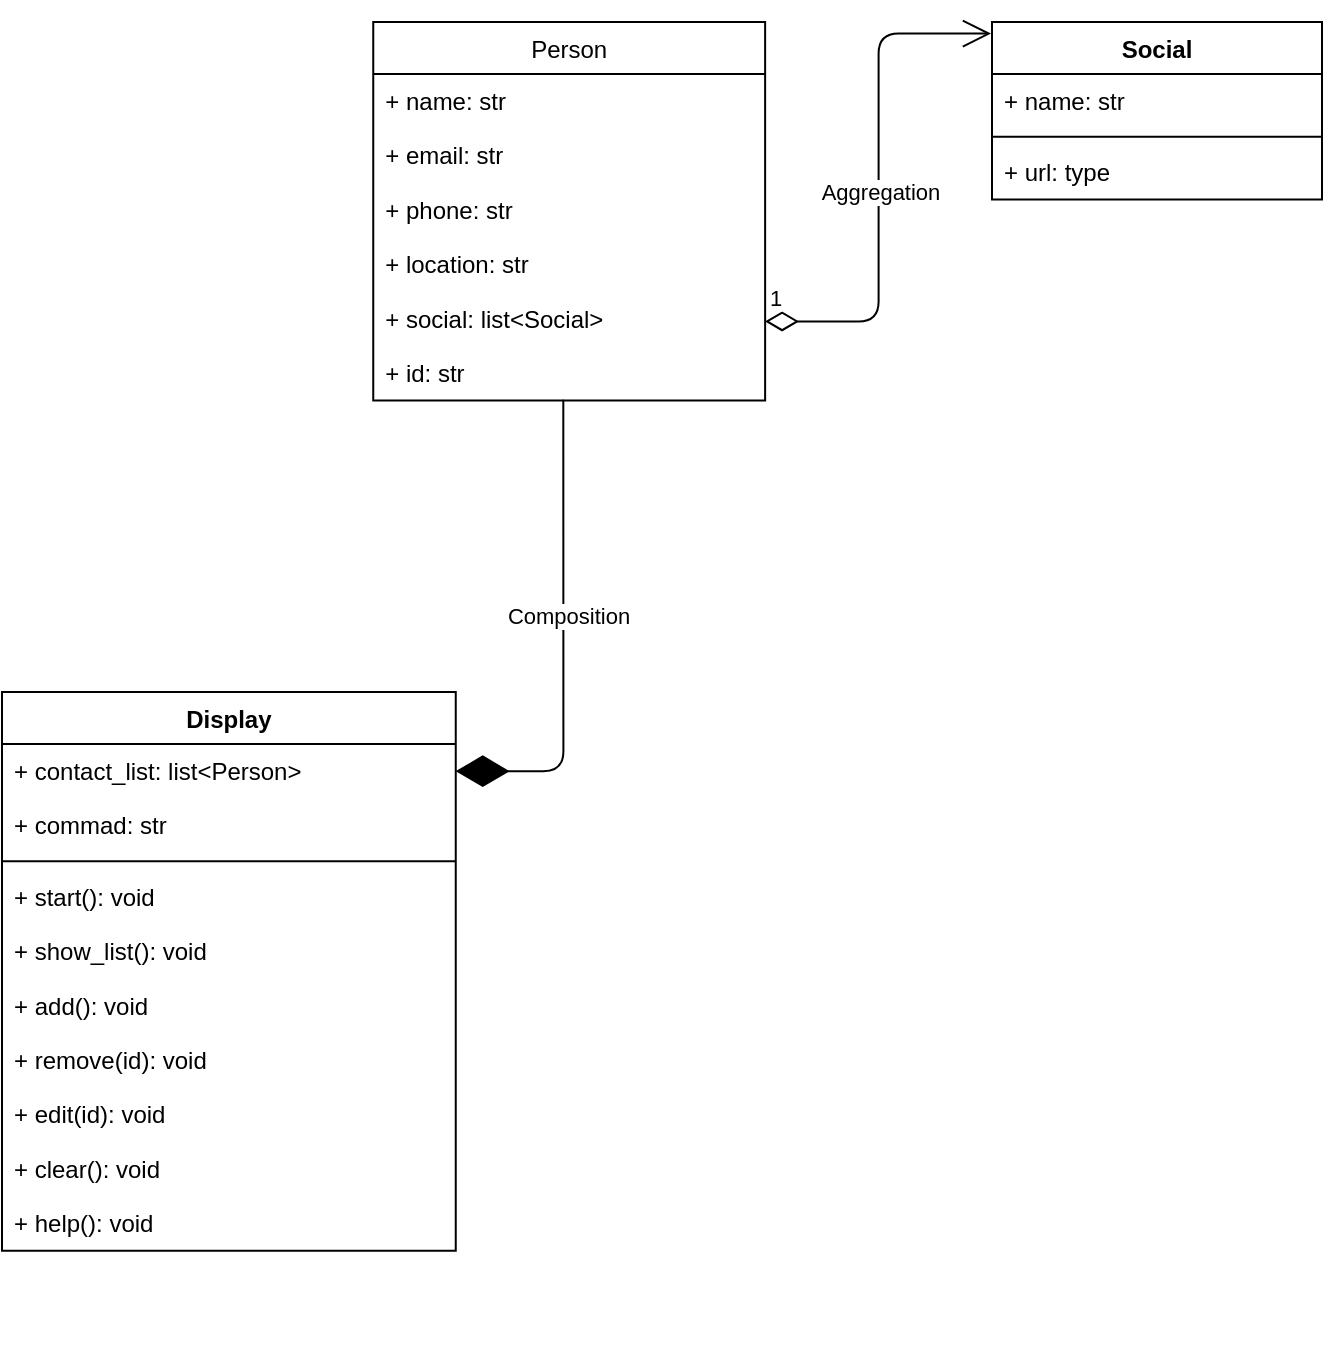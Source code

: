 <mxfile version="13.9.9" type="device"><diagram id="O037VclPRM51p_EmSUyC" name="Page-1"><mxGraphModel dx="1072" dy="802" grid="1" gridSize="10" guides="1" tooltips="1" connect="1" arrows="1" fold="1" page="1" pageScale="1" pageWidth="4681" pageHeight="3300" math="0" shadow="0"><root><mxCell id="0"/><mxCell id="1" parent="0"/><mxCell id="byf6g-tIykhI2V1Q7WmO-11" value="" style="group" parent="1" vertex="1" connectable="0"><mxGeometry x="1500" y="680" width="660" height="670" as="geometry"/></mxCell><mxCell id="Y_wmeO0k4HhekkkZU7I8-1" value="Person" style="swimlane;fontStyle=0;childLayout=stackLayout;horizontal=1;startSize=26;fillColor=none;horizontalStack=0;resizeParent=1;resizeParentMax=0;resizeLast=0;collapsible=1;marginBottom=0;" parent="byf6g-tIykhI2V1Q7WmO-11" vertex="1"><mxGeometry x="185.625" width="195.938" height="189.312" as="geometry"/></mxCell><mxCell id="Y_wmeO0k4HhekkkZU7I8-2" value="+ name: str" style="text;strokeColor=none;fillColor=none;align=left;verticalAlign=top;spacingLeft=4;spacingRight=4;overflow=hidden;rotatable=0;points=[[0,0.5],[1,0.5]];portConstraint=eastwest;" parent="Y_wmeO0k4HhekkkZU7I8-1" vertex="1"><mxGeometry y="26" width="195.938" height="27.219" as="geometry"/></mxCell><mxCell id="Y_wmeO0k4HhekkkZU7I8-3" value="+ email: str" style="text;strokeColor=none;fillColor=none;align=left;verticalAlign=top;spacingLeft=4;spacingRight=4;overflow=hidden;rotatable=0;points=[[0,0.5],[1,0.5]];portConstraint=eastwest;" parent="Y_wmeO0k4HhekkkZU7I8-1" vertex="1"><mxGeometry y="53.219" width="195.938" height="27.219" as="geometry"/></mxCell><mxCell id="Y_wmeO0k4HhekkkZU7I8-4" value="+ phone: str" style="text;strokeColor=none;fillColor=none;align=left;verticalAlign=top;spacingLeft=4;spacingRight=4;overflow=hidden;rotatable=0;points=[[0,0.5],[1,0.5]];portConstraint=eastwest;" parent="Y_wmeO0k4HhekkkZU7I8-1" vertex="1"><mxGeometry y="80.438" width="195.938" height="27.219" as="geometry"/></mxCell><mxCell id="Y_wmeO0k4HhekkkZU7I8-5" value="+ location: str" style="text;strokeColor=none;fillColor=none;align=left;verticalAlign=top;spacingLeft=4;spacingRight=4;overflow=hidden;rotatable=0;points=[[0,0.5],[1,0.5]];portConstraint=eastwest;" parent="Y_wmeO0k4HhekkkZU7I8-1" vertex="1"><mxGeometry y="107.656" width="195.938" height="27.219" as="geometry"/></mxCell><mxCell id="Y_wmeO0k4HhekkkZU7I8-6" value="+ social: list&lt;Social&gt;" style="text;strokeColor=none;fillColor=none;align=left;verticalAlign=top;spacingLeft=4;spacingRight=4;overflow=hidden;rotatable=0;points=[[0,0.5],[1,0.5]];portConstraint=eastwest;" parent="Y_wmeO0k4HhekkkZU7I8-1" vertex="1"><mxGeometry y="134.875" width="195.938" height="27.219" as="geometry"/></mxCell><mxCell id="Y_wmeO0k4HhekkkZU7I8-28" value="+ id: str" style="text;strokeColor=none;fillColor=none;align=left;verticalAlign=top;spacingLeft=4;spacingRight=4;overflow=hidden;rotatable=0;points=[[0,0.5],[1,0.5]];portConstraint=eastwest;" parent="Y_wmeO0k4HhekkkZU7I8-1" vertex="1"><mxGeometry y="162.094" width="195.938" height="27.219" as="geometry"/></mxCell><mxCell id="Y_wmeO0k4HhekkkZU7I8-7" value="Social" style="swimlane;fontStyle=1;align=center;verticalAlign=top;childLayout=stackLayout;horizontal=1;startSize=26;horizontalStack=0;resizeParent=1;resizeParentMax=0;resizeLast=0;collapsible=1;marginBottom=0;" parent="byf6g-tIykhI2V1Q7WmO-11" vertex="1"><mxGeometry x="495" width="165" height="88.812" as="geometry"/></mxCell><mxCell id="Y_wmeO0k4HhekkkZU7I8-8" value="+ name: str" style="text;strokeColor=none;fillColor=none;align=left;verticalAlign=top;spacingLeft=4;spacingRight=4;overflow=hidden;rotatable=0;points=[[0,0.5],[1,0.5]];portConstraint=eastwest;" parent="Y_wmeO0k4HhekkkZU7I8-7" vertex="1"><mxGeometry y="26" width="165" height="27.219" as="geometry"/></mxCell><mxCell id="Y_wmeO0k4HhekkkZU7I8-9" value="" style="line;strokeWidth=1;fillColor=none;align=left;verticalAlign=middle;spacingTop=-1;spacingLeft=3;spacingRight=3;rotatable=0;labelPosition=right;points=[];portConstraint=eastwest;" parent="Y_wmeO0k4HhekkkZU7I8-7" vertex="1"><mxGeometry y="53.219" width="165" height="8.375" as="geometry"/></mxCell><mxCell id="Y_wmeO0k4HhekkkZU7I8-10" value="+ url: type" style="text;strokeColor=none;fillColor=none;align=left;verticalAlign=top;spacingLeft=4;spacingRight=4;overflow=hidden;rotatable=0;points=[[0,0.5],[1,0.5]];portConstraint=eastwest;" parent="Y_wmeO0k4HhekkkZU7I8-7" vertex="1"><mxGeometry y="61.594" width="165" height="27.219" as="geometry"/></mxCell><mxCell id="Y_wmeO0k4HhekkkZU7I8-11" value="1" style="endArrow=open;html=1;endSize=12;startArrow=diamondThin;startSize=14;startFill=0;edgeStyle=orthogonalEdgeStyle;align=left;verticalAlign=bottom;entryX=-0.003;entryY=0.065;entryDx=0;entryDy=0;entryPerimeter=0;" parent="byf6g-tIykhI2V1Q7WmO-11" source="Y_wmeO0k4HhekkkZU7I8-6" target="Y_wmeO0k4HhekkkZU7I8-7" edge="1"><mxGeometry x="-1" y="3" relative="1" as="geometry"><mxPoint x="381.562" y="149.703" as="sourcePoint"/><mxPoint x="546.562" y="149.703" as="targetPoint"/><Array as="points"><mxPoint x="438.281" y="149.703"/><mxPoint x="438.281" y="6.281"/></Array></mxGeometry></mxCell><mxCell id="Y_wmeO0k4HhekkkZU7I8-12" value="Aggregation" style="edgeLabel;html=1;align=center;verticalAlign=middle;resizable=0;points=[];" parent="Y_wmeO0k4HhekkkZU7I8-11" vertex="1" connectable="0"><mxGeometry x="-0.052" relative="1" as="geometry"><mxPoint as="offset"/></mxGeometry></mxCell><mxCell id="Y_wmeO0k4HhekkkZU7I8-17" value="Display" style="swimlane;fontStyle=1;align=center;verticalAlign=top;childLayout=stackLayout;horizontal=1;startSize=26;horizontalStack=0;resizeParent=1;resizeParentMax=0;resizeLast=0;collapsible=1;marginBottom=0;" parent="byf6g-tIykhI2V1Q7WmO-11" vertex="1"><mxGeometry y="335" width="226.875" height="279.344" as="geometry"/></mxCell><mxCell id="Y_wmeO0k4HhekkkZU7I8-18" value="+ contact_list: list&lt;Person&gt;" style="text;strokeColor=none;fillColor=none;align=left;verticalAlign=top;spacingLeft=4;spacingRight=4;overflow=hidden;rotatable=0;points=[[0,0.5],[1,0.5]];portConstraint=eastwest;" parent="Y_wmeO0k4HhekkkZU7I8-17" vertex="1"><mxGeometry y="26" width="226.875" height="27.219" as="geometry"/></mxCell><mxCell id="byf6g-tIykhI2V1Q7WmO-6" value="+ commad: str" style="text;strokeColor=none;fillColor=none;align=left;verticalAlign=top;spacingLeft=4;spacingRight=4;overflow=hidden;rotatable=0;points=[[0,0.5],[1,0.5]];portConstraint=eastwest;" parent="Y_wmeO0k4HhekkkZU7I8-17" vertex="1"><mxGeometry y="53.219" width="226.875" height="27.219" as="geometry"/></mxCell><mxCell id="Y_wmeO0k4HhekkkZU7I8-19" value="" style="line;strokeWidth=1;fillColor=none;align=left;verticalAlign=middle;spacingTop=-1;spacingLeft=3;spacingRight=3;rotatable=0;labelPosition=right;points=[];portConstraint=eastwest;" parent="Y_wmeO0k4HhekkkZU7I8-17" vertex="1"><mxGeometry y="80.438" width="226.875" height="8.375" as="geometry"/></mxCell><mxCell id="Y_wmeO0k4HhekkkZU7I8-20" value="+ start(): void" style="text;strokeColor=none;fillColor=none;align=left;verticalAlign=top;spacingLeft=4;spacingRight=4;overflow=hidden;rotatable=0;points=[[0,0.5],[1,0.5]];portConstraint=eastwest;" parent="Y_wmeO0k4HhekkkZU7I8-17" vertex="1"><mxGeometry y="88.812" width="226.875" height="27.219" as="geometry"/></mxCell><mxCell id="Y_wmeO0k4HhekkkZU7I8-23" value="+ show_list(): void" style="text;strokeColor=none;fillColor=none;align=left;verticalAlign=top;spacingLeft=4;spacingRight=4;overflow=hidden;rotatable=0;points=[[0,0.5],[1,0.5]];portConstraint=eastwest;" parent="Y_wmeO0k4HhekkkZU7I8-17" vertex="1"><mxGeometry y="116.031" width="226.875" height="27.219" as="geometry"/></mxCell><mxCell id="Y_wmeO0k4HhekkkZU7I8-24" value="+ add(): void" style="text;strokeColor=none;fillColor=none;align=left;verticalAlign=top;spacingLeft=4;spacingRight=4;overflow=hidden;rotatable=0;points=[[0,0.5],[1,0.5]];portConstraint=eastwest;" parent="Y_wmeO0k4HhekkkZU7I8-17" vertex="1"><mxGeometry y="143.25" width="226.875" height="27.219" as="geometry"/></mxCell><mxCell id="Y_wmeO0k4HhekkkZU7I8-25" value="+ remove(id): void" style="text;strokeColor=none;fillColor=none;align=left;verticalAlign=top;spacingLeft=4;spacingRight=4;overflow=hidden;rotatable=0;points=[[0,0.5],[1,0.5]];portConstraint=eastwest;" parent="Y_wmeO0k4HhekkkZU7I8-17" vertex="1"><mxGeometry y="170.469" width="226.875" height="27.219" as="geometry"/></mxCell><mxCell id="Y_wmeO0k4HhekkkZU7I8-26" value="+ edit(id): void" style="text;strokeColor=none;fillColor=none;align=left;verticalAlign=top;spacingLeft=4;spacingRight=4;overflow=hidden;rotatable=0;points=[[0,0.5],[1,0.5]];portConstraint=eastwest;" parent="Y_wmeO0k4HhekkkZU7I8-17" vertex="1"><mxGeometry y="197.688" width="226.875" height="27.219" as="geometry"/></mxCell><mxCell id="byf6g-tIykhI2V1Q7WmO-9" value="+ clear(): void" style="text;strokeColor=none;fillColor=none;align=left;verticalAlign=top;spacingLeft=4;spacingRight=4;overflow=hidden;rotatable=0;points=[[0,0.5],[1,0.5]];portConstraint=eastwest;" parent="Y_wmeO0k4HhekkkZU7I8-17" vertex="1"><mxGeometry y="224.906" width="226.875" height="27.219" as="geometry"/></mxCell><mxCell id="byf6g-tIykhI2V1Q7WmO-10" value="+ help(): void" style="text;strokeColor=none;fillColor=none;align=left;verticalAlign=top;spacingLeft=4;spacingRight=4;overflow=hidden;rotatable=0;points=[[0,0.5],[1,0.5]];portConstraint=eastwest;" parent="Y_wmeO0k4HhekkkZU7I8-17" vertex="1"><mxGeometry y="252.125" width="226.875" height="27.219" as="geometry"/></mxCell><mxCell id="Y_wmeO0k4HhekkkZU7I8-21" value="" style="endArrow=diamondThin;endFill=1;endSize=24;html=1;entryX=1;entryY=0.5;entryDx=0;entryDy=0;edgeStyle=orthogonalEdgeStyle;exitX=0.485;exitY=0.984;exitDx=0;exitDy=0;exitPerimeter=0;" parent="byf6g-tIykhI2V1Q7WmO-11" source="Y_wmeO0k4HhekkkZU7I8-28" target="Y_wmeO0k4HhekkkZU7I8-18" edge="1"><mxGeometry width="160" relative="1" as="geometry"><mxPoint x="279.469" y="198.906" as="sourcePoint"/><mxPoint x="350.625" y="314.062" as="targetPoint"/></mxGeometry></mxCell><mxCell id="Y_wmeO0k4HhekkkZU7I8-22" value="Composition" style="edgeLabel;html=1;align=center;verticalAlign=middle;resizable=0;points=[];" parent="Y_wmeO0k4HhekkkZU7I8-21" vertex="1" connectable="0"><mxGeometry x="-0.1" y="2" relative="1" as="geometry"><mxPoint as="offset"/></mxGeometry></mxCell></root></mxGraphModel></diagram></mxfile>